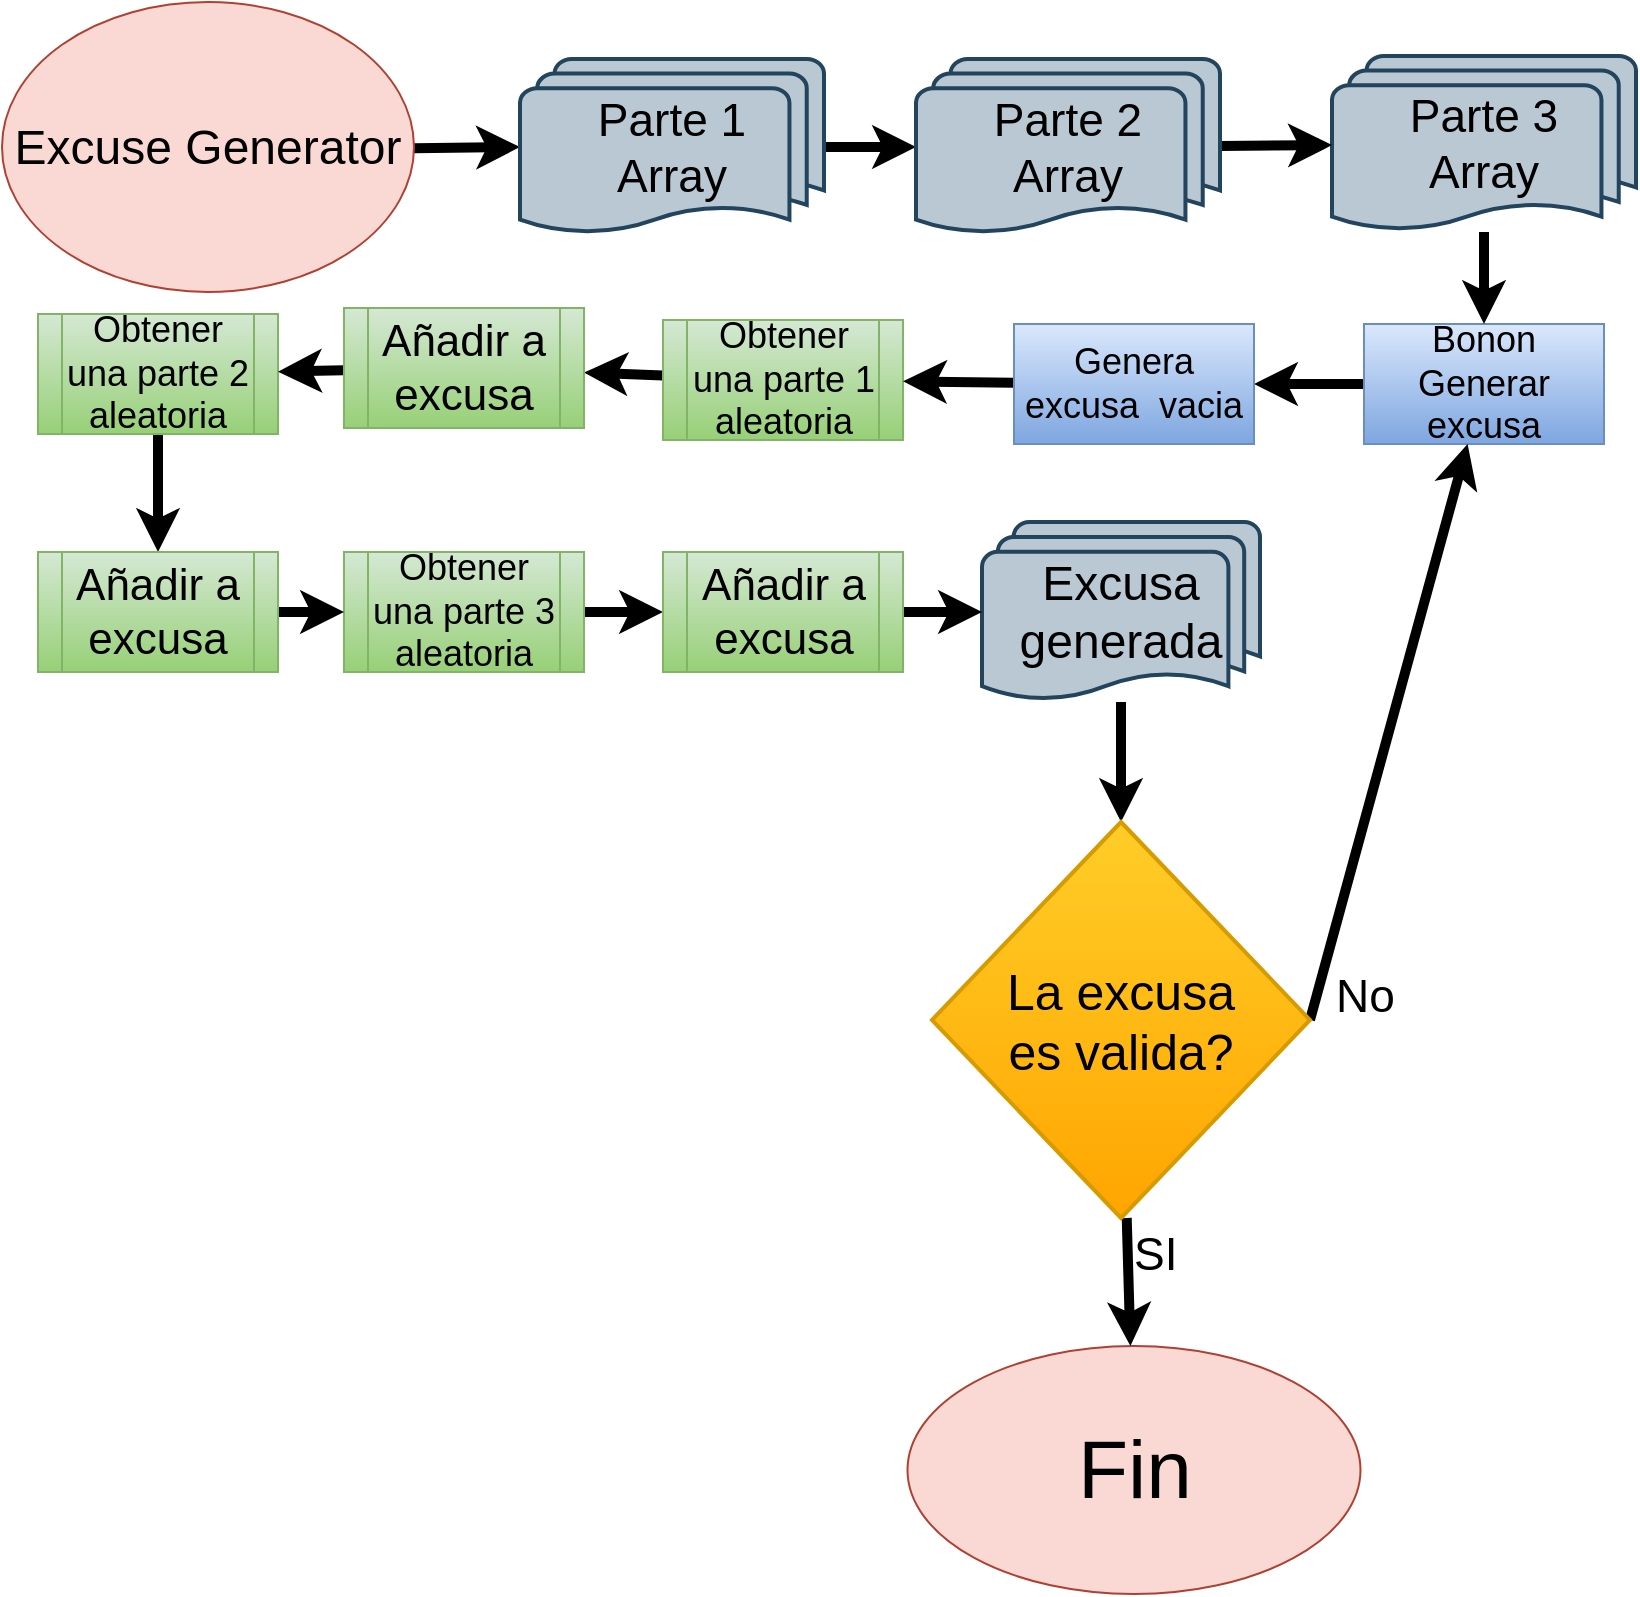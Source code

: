 <mxfile>
    <diagram id="VThuvrxb8coQ9JUdkgJq" name="Page-1">
        <mxGraphModel dx="1788" dy="907" grid="0" gridSize="10" guides="1" tooltips="1" connect="1" arrows="1" fold="1" page="1" pageScale="1" pageWidth="850" pageHeight="1100" background="#ffffff" math="0" shadow="0">
            <root>
                <mxCell id="0"/>
                <mxCell id="1" parent="0"/>
                <mxCell id="28" value="" style="edgeStyle=none;html=1;fontSize=23;fontColor=#000000;strokeColor=#000000;strokeWidth=5;" edge="1" parent="1" source="2" target="7">
                    <mxGeometry relative="1" as="geometry"/>
                </mxCell>
                <mxCell id="2" value="Excuse Generator" style="ellipse;whiteSpace=wrap;html=1;fillColor=#fad9d5;strokeColor=#ae4132;fontColor=#000000;fontSize=24;" vertex="1" parent="1">
                    <mxGeometry x="12" y="11" width="206" height="145" as="geometry"/>
                </mxCell>
                <mxCell id="3" value="Fin" style="ellipse;whiteSpace=wrap;html=1;fontSize=41;fillColor=#fad9d5;strokeColor=#ae4132;fontColor=#000000;" vertex="1" parent="1">
                    <mxGeometry x="464.75" y="683" width="226.5" height="124" as="geometry"/>
                </mxCell>
                <mxCell id="32" value="" style="edgeStyle=none;html=1;strokeColor=#000000;strokeWidth=5;fontSize=23;fontColor=#000000;" edge="1" parent="1" source="5" target="25">
                    <mxGeometry relative="1" as="geometry"/>
                </mxCell>
                <mxCell id="5" value="Bonon Generar excusa" style="rounded=0;whiteSpace=wrap;html=1;fillColor=#dae8fc;gradientColor=#7ea6e0;strokeColor=#6c8ebf;fontColor=#000000;fontSize=18;" vertex="1" parent="1">
                    <mxGeometry x="693" y="172" width="120" height="60" as="geometry"/>
                </mxCell>
                <mxCell id="31" value="" style="edgeStyle=none;html=1;strokeColor=#000000;strokeWidth=5;fontSize=23;fontColor=#000000;" edge="1" parent="1" source="6" target="5">
                    <mxGeometry relative="1" as="geometry"/>
                </mxCell>
                <mxCell id="6" value="Parte 3&lt;br&gt;Array" style="strokeWidth=2;html=1;shape=mxgraph.flowchart.multi-document;whiteSpace=wrap;fillColor=#bac8d3;strokeColor=#23445d;fontColor=#000000;fontSize=23;" vertex="1" parent="1">
                    <mxGeometry x="677" y="38" width="152" height="88" as="geometry"/>
                </mxCell>
                <mxCell id="29" value="" style="edgeStyle=none;html=1;strokeColor=#000000;strokeWidth=5;fontSize=23;fontColor=#000000;" edge="1" parent="1" source="7" target="8">
                    <mxGeometry relative="1" as="geometry"/>
                </mxCell>
                <mxCell id="7" value="Parte 1&lt;br&gt;Array" style="strokeWidth=2;html=1;shape=mxgraph.flowchart.multi-document;whiteSpace=wrap;fillColor=#bac8d3;strokeColor=#23445d;fontColor=#000000;fontSize=23;" vertex="1" parent="1">
                    <mxGeometry x="271" y="39.5" width="152" height="88" as="geometry"/>
                </mxCell>
                <mxCell id="30" value="" style="edgeStyle=none;html=1;strokeColor=#000000;strokeWidth=5;fontSize=23;fontColor=#000000;" edge="1" parent="1" source="8" target="6">
                    <mxGeometry relative="1" as="geometry"/>
                </mxCell>
                <mxCell id="8" value="Parte 2&lt;br style=&quot;font-size: 23px;&quot;&gt;Array" style="strokeWidth=2;html=1;shape=mxgraph.flowchart.multi-document;whiteSpace=wrap;fillColor=#bac8d3;strokeColor=#23445d;fontColor=#000000;fontSize=23;" vertex="1" parent="1">
                    <mxGeometry x="469" y="39.5" width="152" height="88" as="geometry"/>
                </mxCell>
                <mxCell id="34" value="" style="edgeStyle=none;html=1;strokeColor=#000000;strokeWidth=5;fontSize=23;fontColor=#000000;" edge="1" parent="1" source="16" target="24">
                    <mxGeometry relative="1" as="geometry"/>
                </mxCell>
                <mxCell id="16" value="Obtener una parte 1 aleatoria" style="shape=process;whiteSpace=wrap;html=1;backgroundOutline=1;fillColor=#d5e8d4;gradientColor=#97d077;strokeColor=#82b366;fontColor=#000000;fontSize=18;" vertex="1" parent="1">
                    <mxGeometry x="342.5" y="170" width="120" height="60" as="geometry"/>
                </mxCell>
                <mxCell id="36" value="" style="edgeStyle=none;html=1;strokeColor=#000000;strokeWidth=5;fontSize=23;fontColor=#000000;" edge="1" parent="1" source="17" target="23">
                    <mxGeometry relative="1" as="geometry"/>
                </mxCell>
                <mxCell id="17" value="Obtener una parte 2 aleatoria" style="shape=process;whiteSpace=wrap;html=1;backgroundOutline=1;fillColor=#d5e8d4;strokeColor=#82b366;fontColor=#000000;gradientColor=#97d077;fontSize=18;" vertex="1" parent="1">
                    <mxGeometry x="30" y="167" width="120" height="60" as="geometry"/>
                </mxCell>
                <mxCell id="38" value="" style="edgeStyle=none;html=1;strokeColor=#000000;strokeWidth=5;fontSize=23;fontColor=#000000;" edge="1" parent="1" source="18" target="22">
                    <mxGeometry relative="1" as="geometry"/>
                </mxCell>
                <mxCell id="18" value="Obtener una parte 3 aleatoria" style="shape=process;whiteSpace=wrap;html=1;backgroundOutline=1;fillColor=#d5e8d4;strokeColor=#82b366;fontColor=#000000;gradientColor=#97d077;fontSize=18;" vertex="1" parent="1">
                    <mxGeometry x="183" y="286" width="120" height="60" as="geometry"/>
                </mxCell>
                <mxCell id="41" value="" style="edgeStyle=none;html=1;strokeColor=#000000;strokeWidth=5;fontSize=23;fontColor=#000000;" edge="1" parent="1" source="20" target="26">
                    <mxGeometry relative="1" as="geometry"/>
                </mxCell>
                <mxCell id="20" value="Excusa&lt;br&gt;generada" style="strokeWidth=2;html=1;shape=mxgraph.flowchart.multi-document;whiteSpace=wrap;fillColor=#bac8d3;strokeColor=#23445d;fontColor=#000000;fontSize=24;" vertex="1" parent="1">
                    <mxGeometry x="502" y="271" width="139" height="90" as="geometry"/>
                </mxCell>
                <mxCell id="40" value="" style="edgeStyle=none;html=1;strokeColor=#000000;strokeWidth=5;fontSize=23;fontColor=#000000;" edge="1" parent="1" source="22" target="20">
                    <mxGeometry relative="1" as="geometry"/>
                </mxCell>
                <mxCell id="22" value="Añadir a excusa" style="shape=process;whiteSpace=wrap;html=1;backgroundOutline=1;fillColor=#d5e8d4;strokeColor=#82b366;fontColor=#000000;gradientColor=#97d077;fontSize=22;" vertex="1" parent="1">
                    <mxGeometry x="342.5" y="286" width="120" height="60" as="geometry"/>
                </mxCell>
                <mxCell id="37" value="" style="edgeStyle=none;html=1;strokeColor=#000000;strokeWidth=5;fontSize=23;fontColor=#000000;" edge="1" parent="1" source="23" target="18">
                    <mxGeometry relative="1" as="geometry"/>
                </mxCell>
                <mxCell id="23" value="Añadir a excusa" style="shape=process;whiteSpace=wrap;html=1;backgroundOutline=1;fillColor=#d5e8d4;strokeColor=#82b366;fontColor=#000000;gradientColor=#97d077;fontSize=22;" vertex="1" parent="1">
                    <mxGeometry x="30" y="286" width="120" height="60" as="geometry"/>
                </mxCell>
                <mxCell id="35" value="" style="edgeStyle=none;html=1;strokeColor=#000000;strokeWidth=5;fontSize=23;fontColor=#000000;" edge="1" parent="1" source="24" target="17">
                    <mxGeometry relative="1" as="geometry"/>
                </mxCell>
                <mxCell id="24" value="Añadir a excusa" style="shape=process;whiteSpace=wrap;html=1;backgroundOutline=1;fillColor=#d5e8d4;strokeColor=#82b366;fontColor=#000000;gradientColor=#97d077;fontSize=22;" vertex="1" parent="1">
                    <mxGeometry x="183" y="164" width="120" height="60" as="geometry"/>
                </mxCell>
                <mxCell id="33" value="" style="edgeStyle=none;html=1;strokeColor=#000000;strokeWidth=5;fontSize=23;fontColor=#000000;" edge="1" parent="1" source="25" target="16">
                    <mxGeometry relative="1" as="geometry"/>
                </mxCell>
                <mxCell id="25" value="Genera excusa&amp;nbsp; vacia" style="rounded=0;whiteSpace=wrap;html=1;fillColor=#dae8fc;gradientColor=#7ea6e0;strokeColor=#6c8ebf;fontColor=#000000;fontSize=18;" vertex="1" parent="1">
                    <mxGeometry x="518" y="172" width="120" height="60" as="geometry"/>
                </mxCell>
                <mxCell id="42" value="" style="edgeStyle=none;html=1;strokeColor=#000000;strokeWidth=5;fontSize=23;fontColor=#000000;" edge="1" parent="1" source="26" target="3">
                    <mxGeometry relative="1" as="geometry"/>
                </mxCell>
                <mxCell id="46" value="SI" style="edgeLabel;html=1;align=left;verticalAlign=middle;resizable=0;points=[];fontSize=23;fontColor=#000000;labelBackgroundColor=none;" vertex="1" connectable="0" parent="42">
                    <mxGeometry x="-0.451" y="1" relative="1" as="geometry">
                        <mxPoint as="offset"/>
                    </mxGeometry>
                </mxCell>
                <mxCell id="44" value="" style="edgeStyle=none;html=1;strokeColor=#000000;strokeWidth=5;fontSize=23;fontColor=#000000;exitX=1;exitY=0.5;exitDx=0;exitDy=0;exitPerimeter=0;" edge="1" parent="1" source="26" target="5">
                    <mxGeometry relative="1" as="geometry">
                        <mxPoint x="670" y="618" as="sourcePoint"/>
                    </mxGeometry>
                </mxCell>
                <mxCell id="45" value="No" style="edgeLabel;html=1;align=left;verticalAlign=middle;resizable=0;points=[];fontSize=23;fontColor=#000000;labelBackgroundColor=none;" vertex="1" connectable="0" parent="44">
                    <mxGeometry x="-0.853" y="1" relative="1" as="geometry">
                        <mxPoint x="6" y="9" as="offset"/>
                    </mxGeometry>
                </mxCell>
                <mxCell id="26" value="La excusa &lt;br style=&quot;font-size: 25px;&quot;&gt;es valida?" style="strokeWidth=2;html=1;shape=mxgraph.flowchart.decision;whiteSpace=wrap;fillColor=#ffcd28;gradientColor=#ffa500;strokeColor=#d79b00;fontColor=#000000;fontSize=25;" vertex="1" parent="1">
                    <mxGeometry x="477" y="421" width="189" height="198" as="geometry"/>
                </mxCell>
            </root>
        </mxGraphModel>
    </diagram>
</mxfile>